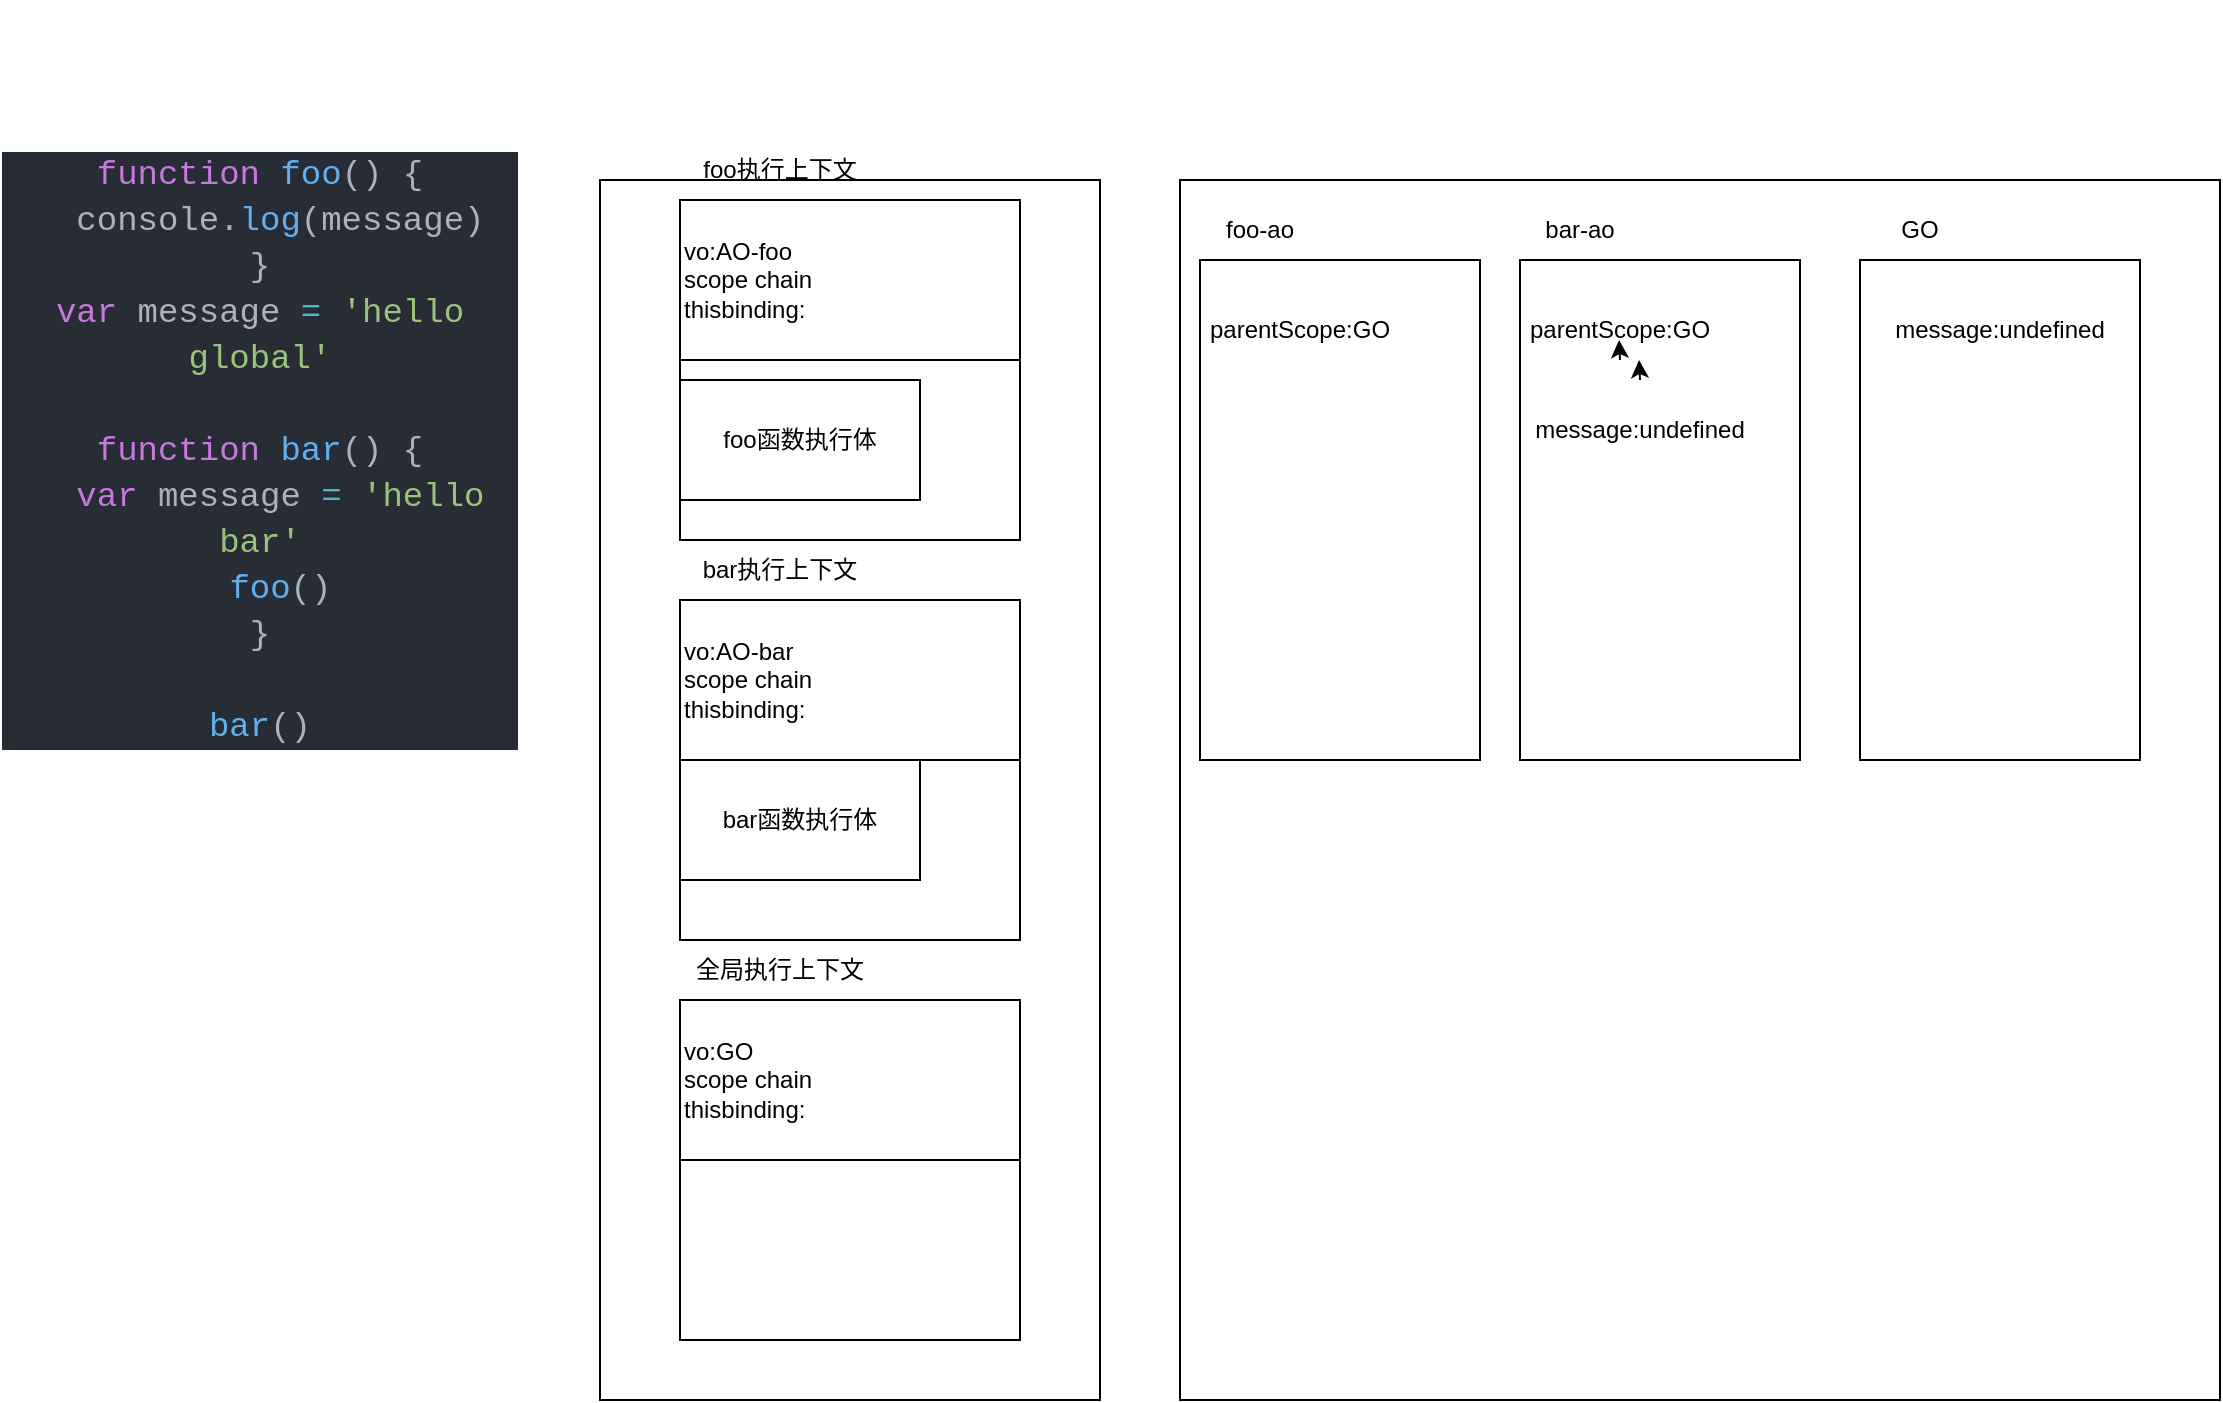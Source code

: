<mxfile>
    <diagram id="UD5jCX-9dAUU69t3-tP-" name="第 1 页">
        <mxGraphModel dx="1254" dy="725" grid="1" gridSize="10" guides="1" tooltips="1" connect="1" arrows="1" fold="1" page="1" pageScale="1" pageWidth="1169" pageHeight="1654" math="0" shadow="0">
            <root>
                <mxCell id="0"/>
                <mxCell id="1" parent="0"/>
                <mxCell id="2" value="" style="rounded=0;whiteSpace=wrap;html=1;" vertex="1" parent="1">
                    <mxGeometry x="300" y="90" width="250" height="610" as="geometry"/>
                </mxCell>
                <mxCell id="3" value="" style="whiteSpace=wrap;html=1;aspect=fixed;" vertex="1" parent="1">
                    <mxGeometry x="340" y="500" width="170" height="170" as="geometry"/>
                </mxCell>
                <mxCell id="4" value="" style="whiteSpace=wrap;html=1;aspect=fixed;" vertex="1" parent="1">
                    <mxGeometry x="340" y="300" width="170" height="170" as="geometry"/>
                </mxCell>
                <mxCell id="6" value="vo:AO-bar&lt;br&gt;scope chain&lt;br&gt;thisbinding:" style="rounded=0;whiteSpace=wrap;html=1;align=left;" vertex="1" parent="1">
                    <mxGeometry x="340" y="300" width="170" height="80" as="geometry"/>
                </mxCell>
                <mxCell id="8" value="" style="rounded=0;whiteSpace=wrap;html=1;" vertex="1" parent="1">
                    <mxGeometry x="590" y="90" width="520" height="610" as="geometry"/>
                </mxCell>
                <mxCell id="9" value="vo:GO&lt;br&gt;scope chain&lt;br&gt;thisbinding:" style="rounded=0;whiteSpace=wrap;html=1;align=left;" vertex="1" parent="1">
                    <mxGeometry x="340" y="500" width="170" height="80" as="geometry"/>
                </mxCell>
                <mxCell id="10" value="&lt;div style=&quot;color: rgb(171, 178, 191); background-color: rgb(40, 44, 52); font-family: &amp;quot;Source Code Pro&amp;quot;, &amp;quot;Courier New&amp;quot;, monospace, Consolas, &amp;quot;Courier New&amp;quot;, monospace; font-size: 17px; line-height: 23px;&quot;&gt;&lt;div&gt;&lt;span style=&quot;color: #c678dd;&quot;&gt;function&lt;/span&gt; &lt;span style=&quot;color: #61afef;&quot;&gt;foo&lt;/span&gt;() {&lt;/div&gt;&lt;div&gt;&amp;nbsp; console.&lt;span style=&quot;color: #61afef;&quot;&gt;log&lt;/span&gt;(message)&lt;/div&gt;&lt;div&gt;}&lt;/div&gt;&lt;div&gt;&lt;span style=&quot;color: #c678dd;&quot;&gt;var&lt;/span&gt; message &lt;span style=&quot;color: #56b6c2;&quot;&gt;=&lt;/span&gt; &lt;span style=&quot;color: #98c379;&quot;&gt;'hello global'&lt;/span&gt;&lt;/div&gt;&lt;br&gt;&lt;div&gt;&lt;span style=&quot;color: #c678dd;&quot;&gt;function&lt;/span&gt; &lt;span style=&quot;color: #61afef;&quot;&gt;bar&lt;/span&gt;() {&lt;/div&gt;&lt;div&gt;&amp;nbsp; &lt;span style=&quot;color: #c678dd;&quot;&gt;var&lt;/span&gt; message &lt;span style=&quot;color: #56b6c2;&quot;&gt;=&lt;/span&gt; &lt;span style=&quot;color: #98c379;&quot;&gt;'hello bar'&lt;/span&gt;&lt;/div&gt;&lt;div&gt;&amp;nbsp; &lt;span style=&quot;color: #61afef;&quot;&gt;foo&lt;/span&gt;()&lt;/div&gt;&lt;div&gt;}&lt;/div&gt;&lt;br&gt;&lt;div&gt;&lt;span style=&quot;color: #61afef;&quot;&gt;bar&lt;/span&gt;()&lt;/div&gt;&lt;/div&gt;" style="text;html=1;strokeColor=none;fillColor=none;align=center;verticalAlign=middle;whiteSpace=wrap;rounded=0;" vertex="1" parent="1">
                    <mxGeometry width="260" height="450" as="geometry"/>
                </mxCell>
                <mxCell id="13" value="全局执行上下文" style="text;html=1;strokeColor=none;fillColor=none;align=center;verticalAlign=middle;whiteSpace=wrap;rounded=0;" vertex="1" parent="1">
                    <mxGeometry x="340" y="470" width="100" height="30" as="geometry"/>
                </mxCell>
                <mxCell id="14" value="bar执行上下文" style="text;html=1;strokeColor=none;fillColor=none;align=center;verticalAlign=middle;whiteSpace=wrap;rounded=0;" vertex="1" parent="1">
                    <mxGeometry x="340" y="270" width="100" height="30" as="geometry"/>
                </mxCell>
                <mxCell id="15" value="" style="whiteSpace=wrap;html=1;aspect=fixed;" vertex="1" parent="1">
                    <mxGeometry x="340" y="100" width="170" height="170" as="geometry"/>
                </mxCell>
                <mxCell id="16" value="vo:AO-foo&lt;br&gt;scope chain&lt;br&gt;thisbinding:" style="rounded=0;whiteSpace=wrap;html=1;align=left;" vertex="1" parent="1">
                    <mxGeometry x="340" y="100" width="170" height="80" as="geometry"/>
                </mxCell>
                <mxCell id="17" value="foo执行上下文" style="text;html=1;strokeColor=none;fillColor=none;align=center;verticalAlign=middle;whiteSpace=wrap;rounded=0;" vertex="1" parent="1">
                    <mxGeometry x="340" y="70" width="100" height="30" as="geometry"/>
                </mxCell>
                <mxCell id="18" value="" style="rounded=0;whiteSpace=wrap;html=1;" vertex="1" parent="1">
                    <mxGeometry x="600" y="130" width="140" height="250" as="geometry"/>
                </mxCell>
                <mxCell id="19" value="foo-ao" style="text;html=1;strokeColor=none;fillColor=none;align=center;verticalAlign=middle;whiteSpace=wrap;rounded=0;" vertex="1" parent="1">
                    <mxGeometry x="600" y="100" width="60" height="30" as="geometry"/>
                </mxCell>
                <mxCell id="20" value="foo函数执行体" style="rounded=0;whiteSpace=wrap;html=1;" vertex="1" parent="1">
                    <mxGeometry x="340" y="190" width="120" height="60" as="geometry"/>
                </mxCell>
                <mxCell id="21" value="bar函数执行体" style="rounded=0;whiteSpace=wrap;html=1;" vertex="1" parent="1">
                    <mxGeometry x="340" y="380" width="120" height="60" as="geometry"/>
                </mxCell>
                <mxCell id="22" value="" style="rounded=0;whiteSpace=wrap;html=1;" vertex="1" parent="1">
                    <mxGeometry x="760" y="130" width="140" height="250" as="geometry"/>
                </mxCell>
                <mxCell id="23" value="bar-ao" style="text;html=1;strokeColor=none;fillColor=none;align=center;verticalAlign=middle;whiteSpace=wrap;rounded=0;" vertex="1" parent="1">
                    <mxGeometry x="760" y="100" width="60" height="30" as="geometry"/>
                </mxCell>
                <mxCell id="24" value="parentScope:GO" style="text;html=1;strokeColor=none;fillColor=none;align=center;verticalAlign=middle;whiteSpace=wrap;rounded=0;" vertex="1" parent="1">
                    <mxGeometry x="620" y="150" width="60" height="30" as="geometry"/>
                </mxCell>
                <mxCell id="25" value="parentScope:GO" style="text;html=1;strokeColor=none;fillColor=none;align=center;verticalAlign=middle;whiteSpace=wrap;rounded=0;" vertex="1" parent="1">
                    <mxGeometry x="780" y="150" width="60" height="30" as="geometry"/>
                </mxCell>
                <mxCell id="26" style="edgeStyle=none;html=1;exitX=0.5;exitY=1;exitDx=0;exitDy=0;entryX=0.492;entryY=0.667;entryDx=0;entryDy=0;entryPerimeter=0;" edge="1" parent="1" source="25" target="25">
                    <mxGeometry relative="1" as="geometry"/>
                </mxCell>
                <mxCell id="27" style="edgeStyle=none;html=1;exitX=0.5;exitY=1;exitDx=0;exitDy=0;entryX=0.492;entryY=0.667;entryDx=0;entryDy=0;entryPerimeter=0;" edge="1" parent="1">
                    <mxGeometry relative="1" as="geometry">
                        <mxPoint x="820" y="190" as="sourcePoint"/>
                        <mxPoint x="819.52" y="180.01" as="targetPoint"/>
                    </mxGeometry>
                </mxCell>
                <mxCell id="28" value="" style="rounded=0;whiteSpace=wrap;html=1;" vertex="1" parent="1">
                    <mxGeometry x="930" y="130" width="140" height="250" as="geometry"/>
                </mxCell>
                <mxCell id="29" value="GO" style="text;html=1;strokeColor=none;fillColor=none;align=center;verticalAlign=middle;whiteSpace=wrap;rounded=0;" vertex="1" parent="1">
                    <mxGeometry x="930" y="100" width="60" height="30" as="geometry"/>
                </mxCell>
                <mxCell id="31" value="message:undefined" style="text;html=1;strokeColor=none;fillColor=none;align=center;verticalAlign=middle;whiteSpace=wrap;rounded=0;" vertex="1" parent="1">
                    <mxGeometry x="970" y="150" width="60" height="30" as="geometry"/>
                </mxCell>
                <mxCell id="32" value="message:undefined" style="text;html=1;strokeColor=none;fillColor=none;align=center;verticalAlign=middle;whiteSpace=wrap;rounded=0;" vertex="1" parent="1">
                    <mxGeometry x="790" y="200" width="60" height="30" as="geometry"/>
                </mxCell>
            </root>
        </mxGraphModel>
    </diagram>
</mxfile>